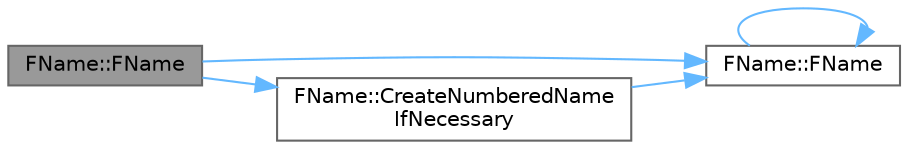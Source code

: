 digraph "FName::FName"
{
 // INTERACTIVE_SVG=YES
 // LATEX_PDF_SIZE
  bgcolor="transparent";
  edge [fontname=Helvetica,fontsize=10,labelfontname=Helvetica,labelfontsize=10];
  node [fontname=Helvetica,fontsize=10,shape=box,height=0.2,width=0.4];
  rankdir="LR";
  Node1 [id="Node000001",label="FName::FName",height=0.2,width=0.4,color="gray40", fillcolor="grey60", style="filled", fontcolor="black",tooltip="Create an FName with a hardcoded string index and (instance)."];
  Node1 -> Node2 [id="edge1_Node000001_Node000002",color="steelblue1",style="solid",tooltip=" "];
  Node2 [id="Node000002",label="FName::FName",height=0.2,width=0.4,color="grey40", fillcolor="white", style="filled",URL="$d0/d53/classFName.html#af79224dd2b82a2d82bd1050684d24179",tooltip="Create an FName with a hardcoded string index."];
  Node2 -> Node2 [id="edge2_Node000002_Node000002",color="steelblue1",style="solid",tooltip=" "];
  Node1 -> Node3 [id="edge3_Node000001_Node000003",color="steelblue1",style="solid",tooltip=" "];
  Node3 [id="Node000003",label="FName::CreateNumberedName\lIfNecessary",height=0.2,width=0.4,color="grey40", fillcolor="white", style="filled",URL="$d0/d53/classFName.html#abedd8efaebba7966cf7cef7ee4078462",tooltip=" "];
  Node3 -> Node2 [id="edge4_Node000003_Node000002",color="steelblue1",style="solid",tooltip=" "];
}
